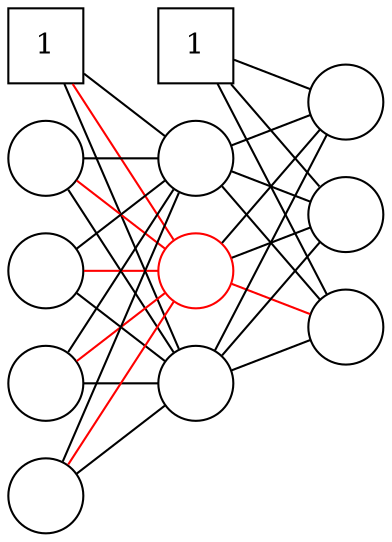 digraph {
  node [shape=circle]
  edge [arrowhead=none]
  splines=line
  rankdir=LR

  /* Entities */
  x0 [label="1", shape=square]
  x1 [label=""]
  x2 [label=""]
  x3 [label=""]
  x4 [label=""]

  m0 [label="1", shape=square]
  m1 [label=""]
  m2 [label="", color=red]
  m3 [label=""]

  y1 [label=""]
  y2 [label=""]
  y3 [label=""]



  /* Relationships */
  x0 -> m1; x0 -> m2 [color=red]; x0 -> m3
  x1 -> m1; x1 -> m2 [color=red]; x1 -> m3
  x2 -> m1; x2 -> m2 [color=red]; x2 -> m3
  x3 -> m1; x3 -> m2 [color=red]; x3 -> m3
  x4 -> m1; x4 -> m2 [color=red]; x4 -> m3

  m0 -> y1; m0 -> y2; m0 -> y3
  m1 -> y1; m1 -> y2; m1 -> y3
  m2 -> y1; m2 -> y2; m2 -> y3 [color=red]
  m3 -> y1; m3 -> y2; m3 -> y3

  /* Orders */
  {
    rank=same; edge [style=invis]; rankdir=TB
    x0 -> x1 -> x2 -> x3 -> x4
  }
  {
    rank=same; edge [style=invis]; rankdir=TB
    m0 -> m1 -> m2 -> m3
  }
  {
    rank=same; edge [style=invis]; rankdir=TB
    y1 -> y2 -> y3
  }
}
